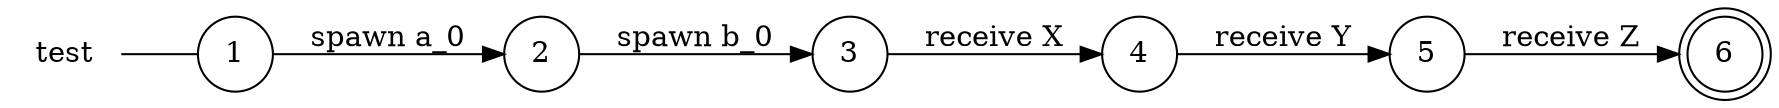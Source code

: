 digraph test {
	rankdir="LR";
	n_0 [label="test", shape="plaintext"];
	n_1 [id="5", shape=circle, label="3"];
	n_2 [id="6", shape=circle, label="5"];
	n_3 [id="1", shape=circle, label="1"];
	n_0 -> n_3 [arrowhead=none];
	n_4 [id="2", shape=circle, label="4"];
	n_5 [id="4", shape=doublecircle, label="6"];
	n_6 [id="3", shape=circle, label="2"];

	n_6 -> n_1 [id="[$e|2]", label="spawn b_0"];
	n_1 -> n_4 [id="[$e|3]", label="receive X"];
	n_2 -> n_5 [id="[$e|4]", label="receive Z"];
	n_3 -> n_6 [id="[$e|1]", label="spawn a_0"];
	n_4 -> n_2 [id="[$e|0]", label="receive Y"];
}
